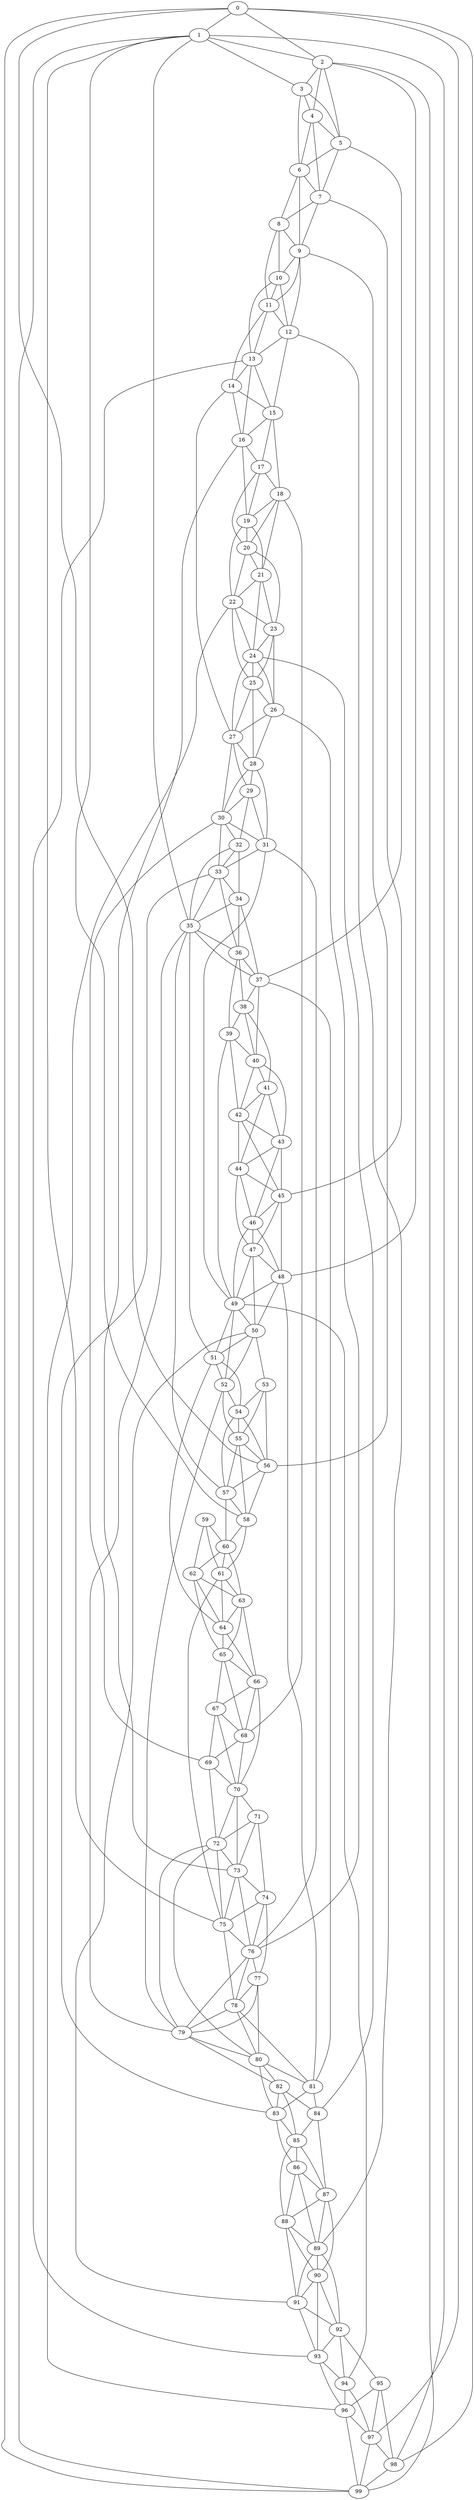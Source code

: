 strict graph "watts_strogatz_graph(100,6,0.1)" {
0;
1;
2;
3;
4;
5;
6;
7;
8;
9;
10;
11;
12;
13;
14;
15;
16;
17;
18;
19;
20;
21;
22;
23;
24;
25;
26;
27;
28;
29;
30;
31;
32;
33;
34;
35;
36;
37;
38;
39;
40;
41;
42;
43;
44;
45;
46;
47;
48;
49;
50;
51;
52;
53;
54;
55;
56;
57;
58;
59;
60;
61;
62;
63;
64;
65;
66;
67;
68;
69;
70;
71;
72;
73;
74;
75;
76;
77;
78;
79;
80;
81;
82;
83;
84;
85;
86;
87;
88;
89;
90;
91;
92;
93;
94;
95;
96;
97;
98;
99;
0 -- 1  [is_available=True, prob="0.222345709449"];
0 -- 2  [is_available=True, prob="0.919928365484"];
0 -- 97  [is_available=True, prob="0.0305271065499"];
0 -- 98  [is_available=True, prob="1.0"];
0 -- 99  [is_available=True, prob="1.0"];
0 -- 56  [is_available=True, prob="1.0"];
1 -- 35  [is_available=True, prob="0.552923410883"];
1 -- 2  [is_available=True, prob="0.406177802067"];
1 -- 99  [is_available=True, prob="1.0"];
1 -- 75  [is_available=True, prob="0.926257223667"];
1 -- 98  [is_available=True, prob="0.300170495343"];
1 -- 3  [is_available=True, prob="0.0804985213462"];
1 -- 58  [is_available=True, prob="0.498933271404"];
2 -- 3  [is_available=True, prob="0.772742839926"];
2 -- 4  [is_available=True, prob="1.0"];
2 -- 5  [is_available=True, prob="0.433998364629"];
2 -- 48  [is_available=True, prob="1.0"];
2 -- 99  [is_available=True, prob="0.109820898104"];
3 -- 4  [is_available=True, prob="1.0"];
3 -- 5  [is_available=True, prob="1.0"];
3 -- 6  [is_available=True, prob="0.164009964149"];
4 -- 5  [is_available=True, prob="0.829853807893"];
4 -- 6  [is_available=True, prob="0.0483825394415"];
4 -- 7  [is_available=True, prob="0.11373226726"];
5 -- 37  [is_available=True, prob="1.0"];
5 -- 6  [is_available=True, prob="0.502774092293"];
5 -- 7  [is_available=True, prob="1.0"];
6 -- 7  [is_available=True, prob="0.420354238297"];
6 -- 8  [is_available=True, prob="0.822614713974"];
6 -- 9  [is_available=True, prob="0.931624371104"];
7 -- 8  [is_available=True, prob="0.00555061135409"];
7 -- 9  [is_available=True, prob="0.181472594407"];
7 -- 45  [is_available=True, prob="1.0"];
8 -- 9  [is_available=True, prob="0.163237317666"];
8 -- 10  [is_available=True, prob="0.00492485453683"];
8 -- 11  [is_available=True, prob="1.0"];
9 -- 10  [is_available=True, prob="1.0"];
9 -- 11  [is_available=True, prob="1.0"];
9 -- 12  [is_available=True, prob="0.709595022475"];
9 -- 56  [is_available=True, prob="1.0"];
10 -- 11  [is_available=True, prob="0.649412268079"];
10 -- 12  [is_available=True, prob="1.0"];
10 -- 13  [is_available=True, prob="0.417183963515"];
11 -- 12  [is_available=True, prob="0.180041357886"];
11 -- 13  [is_available=True, prob="0.641303834124"];
11 -- 14  [is_available=True, prob="0.074043927268"];
12 -- 13  [is_available=True, prob="1.0"];
12 -- 15  [is_available=True, prob="1.0"];
12 -- 89  [is_available=True, prob="0.537174687067"];
13 -- 14  [is_available=True, prob="0.0460284282599"];
13 -- 15  [is_available=True, prob="0.360604845223"];
13 -- 16  [is_available=True, prob="0.69882645127"];
13 -- 93  [is_available=True, prob="0.476789872538"];
14 -- 15  [is_available=True, prob="0.24899370853"];
14 -- 16  [is_available=True, prob="0.464554180217"];
14 -- 27  [is_available=True, prob="0.583465080221"];
15 -- 16  [is_available=True, prob="0.391508349598"];
15 -- 17  [is_available=True, prob="0.0109978633763"];
15 -- 18  [is_available=True, prob="0.245006083754"];
16 -- 73  [is_available=True, prob="0.912297004262"];
16 -- 17  [is_available=True, prob="0.745445987452"];
16 -- 19  [is_available=True, prob="0.624842241238"];
17 -- 18  [is_available=True, prob="0.742598275672"];
17 -- 19  [is_available=True, prob="1.0"];
17 -- 20  [is_available=True, prob="0.125252632874"];
18 -- 68  [is_available=True, prob="0.835967695221"];
18 -- 19  [is_available=True, prob="0.852248258582"];
18 -- 20  [is_available=True, prob="0.498567076949"];
18 -- 21  [is_available=True, prob="0.233334879078"];
19 -- 20  [is_available=True, prob="0.525582371802"];
19 -- 21  [is_available=True, prob="0.82382544589"];
19 -- 22  [is_available=True, prob="1.0"];
20 -- 21  [is_available=True, prob="0.114094560303"];
20 -- 22  [is_available=True, prob="0.607313729754"];
20 -- 23  [is_available=True, prob="0.229956742304"];
21 -- 22  [is_available=True, prob="0.609579038467"];
21 -- 23  [is_available=True, prob="1.0"];
21 -- 24  [is_available=True, prob="0.0662106875465"];
22 -- 96  [is_available=True, prob="0.0642729349634"];
22 -- 23  [is_available=True, prob="1.0"];
22 -- 24  [is_available=True, prob="0.833563893086"];
22 -- 25  [is_available=True, prob="1.0"];
23 -- 24  [is_available=True, prob="0.874093326269"];
23 -- 25  [is_available=True, prob="0.133123775287"];
23 -- 26  [is_available=True, prob="1.0"];
24 -- 84  [is_available=True, prob="1.0"];
24 -- 25  [is_available=True, prob="0.886246180223"];
24 -- 26  [is_available=True, prob="1.0"];
24 -- 27  [is_available=True, prob="0.651719411239"];
25 -- 26  [is_available=True, prob="0.756886311166"];
25 -- 27  [is_available=True, prob="0.938749998532"];
25 -- 28  [is_available=True, prob="0.0885374440593"];
26 -- 76  [is_available=True, prob="0.541390184315"];
26 -- 27  [is_available=True, prob="1.0"];
26 -- 28  [is_available=True, prob="1.0"];
27 -- 28  [is_available=True, prob="0.103683613178"];
27 -- 29  [is_available=True, prob="0.0116066131533"];
27 -- 30  [is_available=True, prob="0.530688697258"];
28 -- 29  [is_available=True, prob="1.0"];
28 -- 30  [is_available=True, prob="0.884614823305"];
28 -- 31  [is_available=True, prob="0.22430641539"];
29 -- 32  [is_available=True, prob="0.902060034428"];
29 -- 30  [is_available=True, prob="0.745954513916"];
29 -- 31  [is_available=True, prob="1.0"];
30 -- 32  [is_available=True, prob="0.184726754743"];
30 -- 33  [is_available=True, prob="0.280739315497"];
30 -- 69  [is_available=True, prob="0.519577548189"];
30 -- 31  [is_available=True, prob="0.418468212769"];
31 -- 33  [is_available=True, prob="0.186232750074"];
31 -- 76  [is_available=True, prob="0.638748731867"];
31 -- 49  [is_available=True, prob="1.0"];
32 -- 33  [is_available=True, prob="1.0"];
32 -- 34  [is_available=True, prob="1.0"];
32 -- 35  [is_available=True, prob="0.0356337068517"];
33 -- 34  [is_available=True, prob="1.0"];
33 -- 35  [is_available=True, prob="1.0"];
33 -- 36  [is_available=True, prob="1.0"];
33 -- 83  [is_available=True, prob="0.583393133191"];
34 -- 35  [is_available=True, prob="0.517755289706"];
34 -- 36  [is_available=True, prob="0.319756148807"];
34 -- 37  [is_available=True, prob="0.191448286519"];
35 -- 36  [is_available=True, prob="0.53628151585"];
35 -- 37  [is_available=True, prob="0.719637266154"];
35 -- 79  [is_available=True, prob="0.734923871582"];
35 -- 51  [is_available=True, prob="0.823250593678"];
35 -- 57  [is_available=True, prob="0.729803702988"];
36 -- 37  [is_available=True, prob="0.034055686685"];
36 -- 38  [is_available=True, prob="0.686977394119"];
36 -- 39  [is_available=True, prob="1.0"];
37 -- 38  [is_available=True, prob="0.976669858359"];
37 -- 40  [is_available=True, prob="0.81664005601"];
37 -- 81  [is_available=True, prob="1.0"];
38 -- 39  [is_available=True, prob="0.000742909146582"];
38 -- 40  [is_available=True, prob="0.105277469774"];
38 -- 41  [is_available=True, prob="0.188138074895"];
39 -- 40  [is_available=True, prob="0.851101982105"];
39 -- 42  [is_available=True, prob="0.532495600087"];
39 -- 49  [is_available=True, prob="0.895659630359"];
40 -- 41  [is_available=True, prob="0.170391603988"];
40 -- 42  [is_available=True, prob="1.0"];
40 -- 43  [is_available=True, prob="0.62676005518"];
41 -- 42  [is_available=True, prob="1.0"];
41 -- 43  [is_available=True, prob="1.0"];
41 -- 44  [is_available=True, prob="0.213369929119"];
42 -- 43  [is_available=True, prob="1.0"];
42 -- 44  [is_available=True, prob="0.349669051655"];
42 -- 45  [is_available=True, prob="0.544843215759"];
43 -- 44  [is_available=True, prob="0.333124563129"];
43 -- 45  [is_available=True, prob="1.0"];
43 -- 46  [is_available=True, prob="0.0587760905784"];
44 -- 45  [is_available=True, prob="0.57831839265"];
44 -- 46  [is_available=True, prob="1.0"];
44 -- 47  [is_available=True, prob="0.251792722966"];
45 -- 46  [is_available=True, prob="0.863851045296"];
45 -- 47  [is_available=True, prob="1.0"];
45 -- 48  [is_available=True, prob="1.0"];
46 -- 47  [is_available=True, prob="0.731719646396"];
46 -- 48  [is_available=True, prob="1.0"];
46 -- 49  [is_available=True, prob="0.756644216161"];
47 -- 48  [is_available=True, prob="0.843883089832"];
47 -- 49  [is_available=True, prob="1.0"];
47 -- 50  [is_available=True, prob="0.903679560425"];
48 -- 81  [is_available=True, prob="1.0"];
48 -- 49  [is_available=True, prob="0.279682063247"];
48 -- 50  [is_available=True, prob="0.676453704147"];
49 -- 50  [is_available=True, prob="0.35811024063"];
49 -- 51  [is_available=True, prob="0.777467362137"];
49 -- 52  [is_available=True, prob="0.96900891462"];
49 -- 94  [is_available=True, prob="0.476313481335"];
50 -- 51  [is_available=True, prob="0.570047696551"];
50 -- 52  [is_available=True, prob="0.267389994614"];
50 -- 53  [is_available=True, prob="0.771188155671"];
50 -- 91  [is_available=True, prob="0.194989988106"];
51 -- 64  [is_available=True, prob="0.718414171898"];
51 -- 52  [is_available=True, prob="0.866815203925"];
51 -- 54  [is_available=True, prob="1.0"];
52 -- 79  [is_available=True, prob="0.223977209454"];
52 -- 54  [is_available=True, prob="0.242111298985"];
52 -- 55  [is_available=True, prob="1.0"];
53 -- 54  [is_available=True, prob="0.997190344773"];
53 -- 55  [is_available=True, prob="0.0556540380899"];
53 -- 56  [is_available=True, prob="1.0"];
54 -- 55  [is_available=True, prob="0.725419213795"];
54 -- 56  [is_available=True, prob="0.561348166851"];
54 -- 57  [is_available=True, prob="1.0"];
55 -- 56  [is_available=True, prob="0.602416186568"];
55 -- 57  [is_available=True, prob="1.0"];
55 -- 58  [is_available=True, prob="0.671834542906"];
56 -- 57  [is_available=True, prob="0.349652940322"];
56 -- 58  [is_available=True, prob="0.462831049271"];
57 -- 58  [is_available=True, prob="0.601699979328"];
57 -- 60  [is_available=True, prob="0.447038791203"];
58 -- 60  [is_available=True, prob="0.45207158912"];
58 -- 61  [is_available=True, prob="1.0"];
59 -- 60  [is_available=True, prob="0.999295186291"];
59 -- 61  [is_available=True, prob="0.353418860172"];
59 -- 62  [is_available=True, prob="1.0"];
60 -- 61  [is_available=True, prob="0.193959493645"];
60 -- 62  [is_available=True, prob="0.425253510767"];
60 -- 63  [is_available=True, prob="0.299063795057"];
61 -- 64  [is_available=True, prob="0.959907354081"];
61 -- 75  [is_available=True, prob="0.464109052047"];
61 -- 63  [is_available=True, prob="0.901049638176"];
62 -- 64  [is_available=True, prob="1.0"];
62 -- 65  [is_available=True, prob="0.24397227072"];
62 -- 63  [is_available=True, prob="1.0"];
63 -- 64  [is_available=True, prob="0.245179445099"];
63 -- 65  [is_available=True, prob="0.0587893251568"];
63 -- 66  [is_available=True, prob="0.0420488607367"];
64 -- 65  [is_available=True, prob="0.204486700647"];
64 -- 66  [is_available=True, prob="1.0"];
65 -- 66  [is_available=True, prob="0.91417544716"];
65 -- 67  [is_available=True, prob="0.781837070862"];
65 -- 68  [is_available=True, prob="0.528451183911"];
66 -- 67  [is_available=True, prob="0.743231817318"];
66 -- 68  [is_available=True, prob="0.712444119314"];
66 -- 70  [is_available=True, prob="1.0"];
67 -- 68  [is_available=True, prob="0.0763168118712"];
67 -- 69  [is_available=True, prob="0.348513624134"];
67 -- 70  [is_available=True, prob="1.0"];
68 -- 69  [is_available=True, prob="0.445248014502"];
68 -- 70  [is_available=True, prob="0.862626205273"];
69 -- 70  [is_available=True, prob="0.641188799913"];
69 -- 72  [is_available=True, prob="1.0"];
70 -- 71  [is_available=True, prob="0.829183295888"];
70 -- 72  [is_available=True, prob="0.802352856925"];
70 -- 73  [is_available=True, prob="0.615357436883"];
71 -- 72  [is_available=True, prob="0.670996843512"];
71 -- 73  [is_available=True, prob="0.982478918218"];
71 -- 74  [is_available=True, prob="1.0"];
72 -- 73  [is_available=True, prob="0.377983016699"];
72 -- 75  [is_available=True, prob="1.0"];
72 -- 79  [is_available=True, prob="0.753706971151"];
72 -- 80  [is_available=True, prob="0.6200367587"];
73 -- 74  [is_available=True, prob="0.566216022649"];
73 -- 75  [is_available=True, prob="0.0583110946845"];
73 -- 76  [is_available=True, prob="0.50752432155"];
74 -- 75  [is_available=True, prob="1.0"];
74 -- 76  [is_available=True, prob="0.489292882156"];
74 -- 77  [is_available=True, prob="0.784048536906"];
75 -- 76  [is_available=True, prob="0.33974279481"];
75 -- 78  [is_available=True, prob="1.0"];
76 -- 77  [is_available=True, prob="1.0"];
76 -- 78  [is_available=True, prob="1.0"];
76 -- 79  [is_available=True, prob="0.944916113304"];
77 -- 78  [is_available=True, prob="0.486176554837"];
77 -- 79  [is_available=True, prob="0.103584836235"];
77 -- 80  [is_available=True, prob="0.633658656838"];
78 -- 79  [is_available=True, prob="0.0671137678267"];
78 -- 80  [is_available=True, prob="0.796989841468"];
78 -- 81  [is_available=True, prob="0.268280669441"];
79 -- 80  [is_available=True, prob="0.398718732805"];
79 -- 82  [is_available=True, prob="0.0366590116874"];
80 -- 81  [is_available=True, prob="0.26446387902"];
80 -- 82  [is_available=True, prob="0.299129819641"];
80 -- 83  [is_available=True, prob="0.39391804651"];
81 -- 83  [is_available=True, prob="0.531583423587"];
81 -- 84  [is_available=True, prob="1.0"];
82 -- 83  [is_available=True, prob="1.0"];
82 -- 84  [is_available=True, prob="1.0"];
82 -- 85  [is_available=True, prob="1.0"];
83 -- 85  [is_available=True, prob="0.513839761507"];
83 -- 86  [is_available=True, prob="0.271302992684"];
84 -- 85  [is_available=True, prob="1.0"];
84 -- 87  [is_available=True, prob="0.144581487988"];
85 -- 86  [is_available=True, prob="0.0586712608773"];
85 -- 87  [is_available=True, prob="0.29486014255"];
85 -- 88  [is_available=True, prob="0.117279626448"];
86 -- 87  [is_available=True, prob="1.0"];
86 -- 88  [is_available=True, prob="0.293010388545"];
86 -- 89  [is_available=True, prob="0.802070425747"];
87 -- 88  [is_available=True, prob="0.118215886443"];
87 -- 89  [is_available=True, prob="0.249037981562"];
87 -- 90  [is_available=True, prob="0.688653909252"];
88 -- 89  [is_available=True, prob="0.282272290273"];
88 -- 90  [is_available=True, prob="0.401159628597"];
88 -- 91  [is_available=True, prob="0.289506277407"];
89 -- 90  [is_available=True, prob="0.825131165468"];
89 -- 91  [is_available=True, prob="0.886438461429"];
89 -- 92  [is_available=True, prob="0.61130162967"];
90 -- 91  [is_available=True, prob="0.997786833297"];
90 -- 92  [is_available=True, prob="0.625767596472"];
90 -- 93  [is_available=True, prob="1.0"];
91 -- 92  [is_available=True, prob="0.698205652444"];
91 -- 93  [is_available=True, prob="0.10783791291"];
92 -- 93  [is_available=True, prob="1.0"];
92 -- 94  [is_available=True, prob="0.818874324145"];
92 -- 95  [is_available=True, prob="0.453394025027"];
93 -- 96  [is_available=True, prob="1.0"];
93 -- 94  [is_available=True, prob="1.0"];
94 -- 96  [is_available=True, prob="0.734269552806"];
94 -- 97  [is_available=True, prob="0.588458851394"];
95 -- 96  [is_available=True, prob="0.0156773354722"];
95 -- 97  [is_available=True, prob="0.866999468305"];
95 -- 98  [is_available=True, prob="0.644306447252"];
96 -- 97  [is_available=True, prob="0.882812224209"];
96 -- 99  [is_available=True, prob="0.316969342426"];
97 -- 98  [is_available=True, prob="0.360978554879"];
97 -- 99  [is_available=True, prob="0.935872218277"];
98 -- 99  [is_available=True, prob="0.818053976168"];
}

